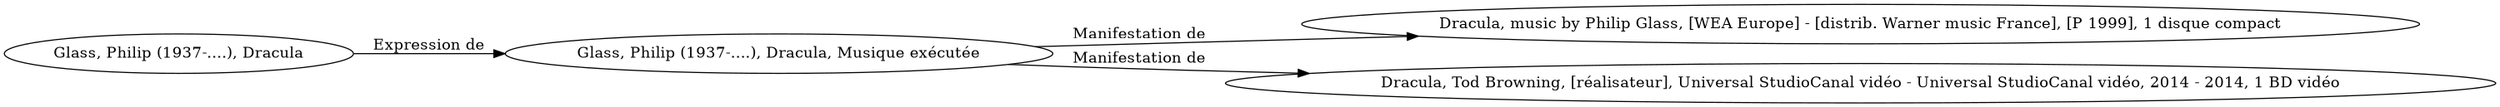// Notice UMLRM0156
digraph UMLRM0156 {
	rankdir=LR
	size="20,20"
	UMLRM0156 [label="Glass, Philip (1937-....), Dracula"]
	UMLRM0157 [label="Glass, Philip (1937-....), Dracula, Musique exécutée"]
	UMLRM0156 -> UMLRM0157 [label="Expression de"]
	UMLRM0158 [label="Dracula, music by Philip Glass, [WEA Europe] - [distrib. Warner music France], [P 1999], 1 disque compact"]
	UMLRM0157 -> UMLRM0158 [label="Manifestation de"]
	UMLRM0160 [label="Dracula, Tod Browning, [réalisateur], Universal StudioCanal vidéo - Universal StudioCanal vidéo, 2014 - 2014, 1 BD vidéo"]
	UMLRM0157 -> UMLRM0160 [label="Manifestation de"]
}
